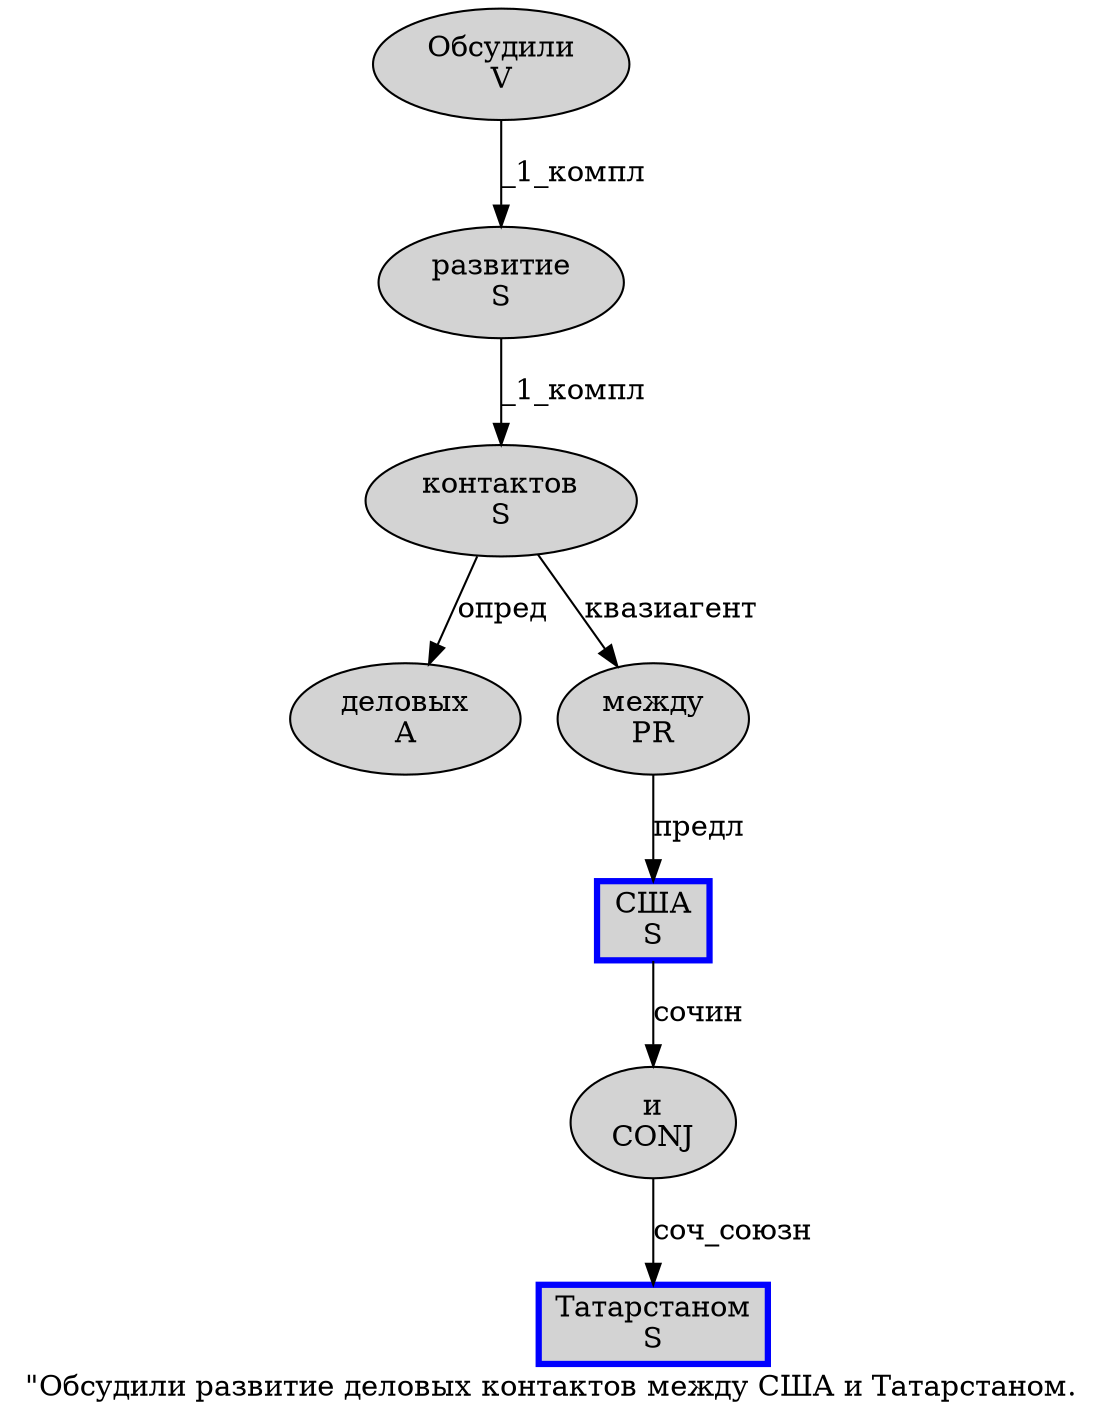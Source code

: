 digraph SENTENCE_778 {
	graph [label="\"Обсудили развитие деловых контактов между США и Татарстаном."]
	node [style=filled]
		1 [label="Обсудили
V" color="" fillcolor=lightgray penwidth=1 shape=ellipse]
		2 [label="развитие
S" color="" fillcolor=lightgray penwidth=1 shape=ellipse]
		3 [label="деловых
A" color="" fillcolor=lightgray penwidth=1 shape=ellipse]
		4 [label="контактов
S" color="" fillcolor=lightgray penwidth=1 shape=ellipse]
		5 [label="между
PR" color="" fillcolor=lightgray penwidth=1 shape=ellipse]
		6 [label="США
S" color=blue fillcolor=lightgray penwidth=3 shape=box]
		7 [label="и
CONJ" color="" fillcolor=lightgray penwidth=1 shape=ellipse]
		8 [label="Татарстаном
S" color=blue fillcolor=lightgray penwidth=3 shape=box]
			5 -> 6 [label="предл"]
			4 -> 3 [label="опред"]
			4 -> 5 [label="квазиагент"]
			2 -> 4 [label="_1_компл"]
			1 -> 2 [label="_1_компл"]
			7 -> 8 [label="соч_союзн"]
			6 -> 7 [label="сочин"]
}